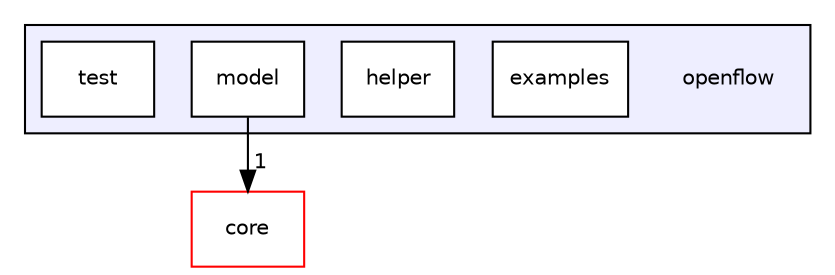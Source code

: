 digraph "openflow" {
  compound=true
  node [ fontsize="10", fontname="Helvetica"];
  edge [ labelfontsize="10", labelfontname="Helvetica"];
  subgraph clusterdir_7e22217f1a6421e279d7a8832f7c0ff3 {
    graph [ bgcolor="#eeeeff", pencolor="black", label="" URL="dir_7e22217f1a6421e279d7a8832f7c0ff3.html"];
    dir_7e22217f1a6421e279d7a8832f7c0ff3 [shape=plaintext label="openflow"];
    dir_5fba031e0a3ed4fbf6013c0b6448919b [shape=box label="examples" color="black" fillcolor="white" style="filled" URL="dir_5fba031e0a3ed4fbf6013c0b6448919b.html"];
    dir_c2cc57796f80dc0c921f4786e3b05267 [shape=box label="helper" color="black" fillcolor="white" style="filled" URL="dir_c2cc57796f80dc0c921f4786e3b05267.html"];
    dir_7a566e8b14930755d9cd8872ef023952 [shape=box label="model" color="black" fillcolor="white" style="filled" URL="dir_7a566e8b14930755d9cd8872ef023952.html"];
    dir_5414dc4d01533203a0d070fd078db59f [shape=box label="test" color="black" fillcolor="white" style="filled" URL="dir_5414dc4d01533203a0d070fd078db59f.html"];
  }
  dir_4270bfced15e0e73154b13468c7c9ad9 [shape=box label="core" fillcolor="white" style="filled" color="red" URL="dir_4270bfced15e0e73154b13468c7c9ad9.html"];
  dir_7a566e8b14930755d9cd8872ef023952->dir_4270bfced15e0e73154b13468c7c9ad9 [headlabel="1", labeldistance=1.5 headhref="dir_000229_000014.html"];
}
